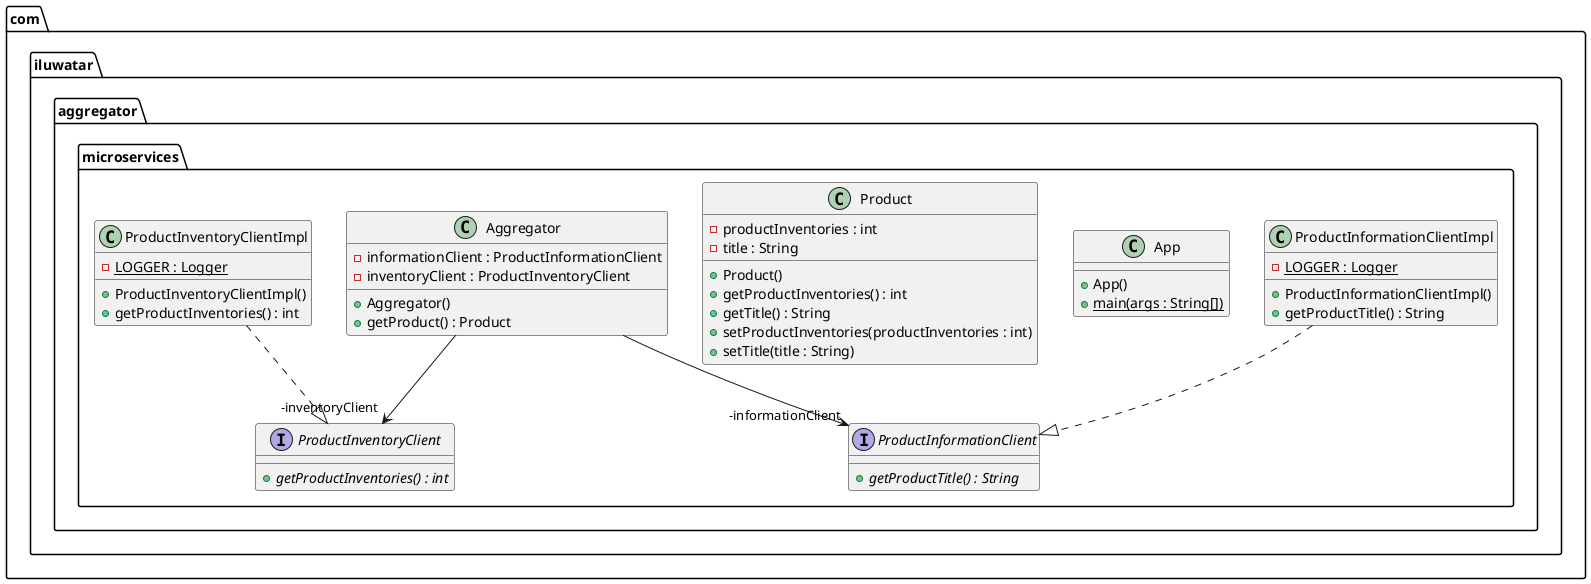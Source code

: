 @startuml
package com.iluwatar.aggregator.microservices {
  class Aggregator {
    - informationClient : ProductInformationClient
    - inventoryClient : ProductInventoryClient
    + Aggregator()
    + getProduct() : Product
  }
  class App {
    + App()
    + main(args : String[]) {static}
  }
  class Product {
    - productInventories : int
    - title : String
    + Product()
    + getProductInventories() : int
    + getTitle() : String
    + setProductInventories(productInventories : int)
    + setTitle(title : String)
  }
  interface ProductInformationClient {
    + getProductTitle() : String {abstract}
  }
  class ProductInformationClientImpl {
    - LOGGER : Logger {static}
    + ProductInformationClientImpl()
    + getProductTitle() : String
  }
  interface ProductInventoryClient {
    + getProductInventories() : int {abstract}
  }
  class ProductInventoryClientImpl {
    - LOGGER : Logger {static}
    + ProductInventoryClientImpl()
    + getProductInventories() : int
  }
}
Aggregator -->  "-informationClient" ProductInformationClient
Aggregator -->  "-inventoryClient" ProductInventoryClient
ProductInformationClientImpl ..|> ProductInformationClient 
ProductInventoryClientImpl ..|> ProductInventoryClient 
@enduml